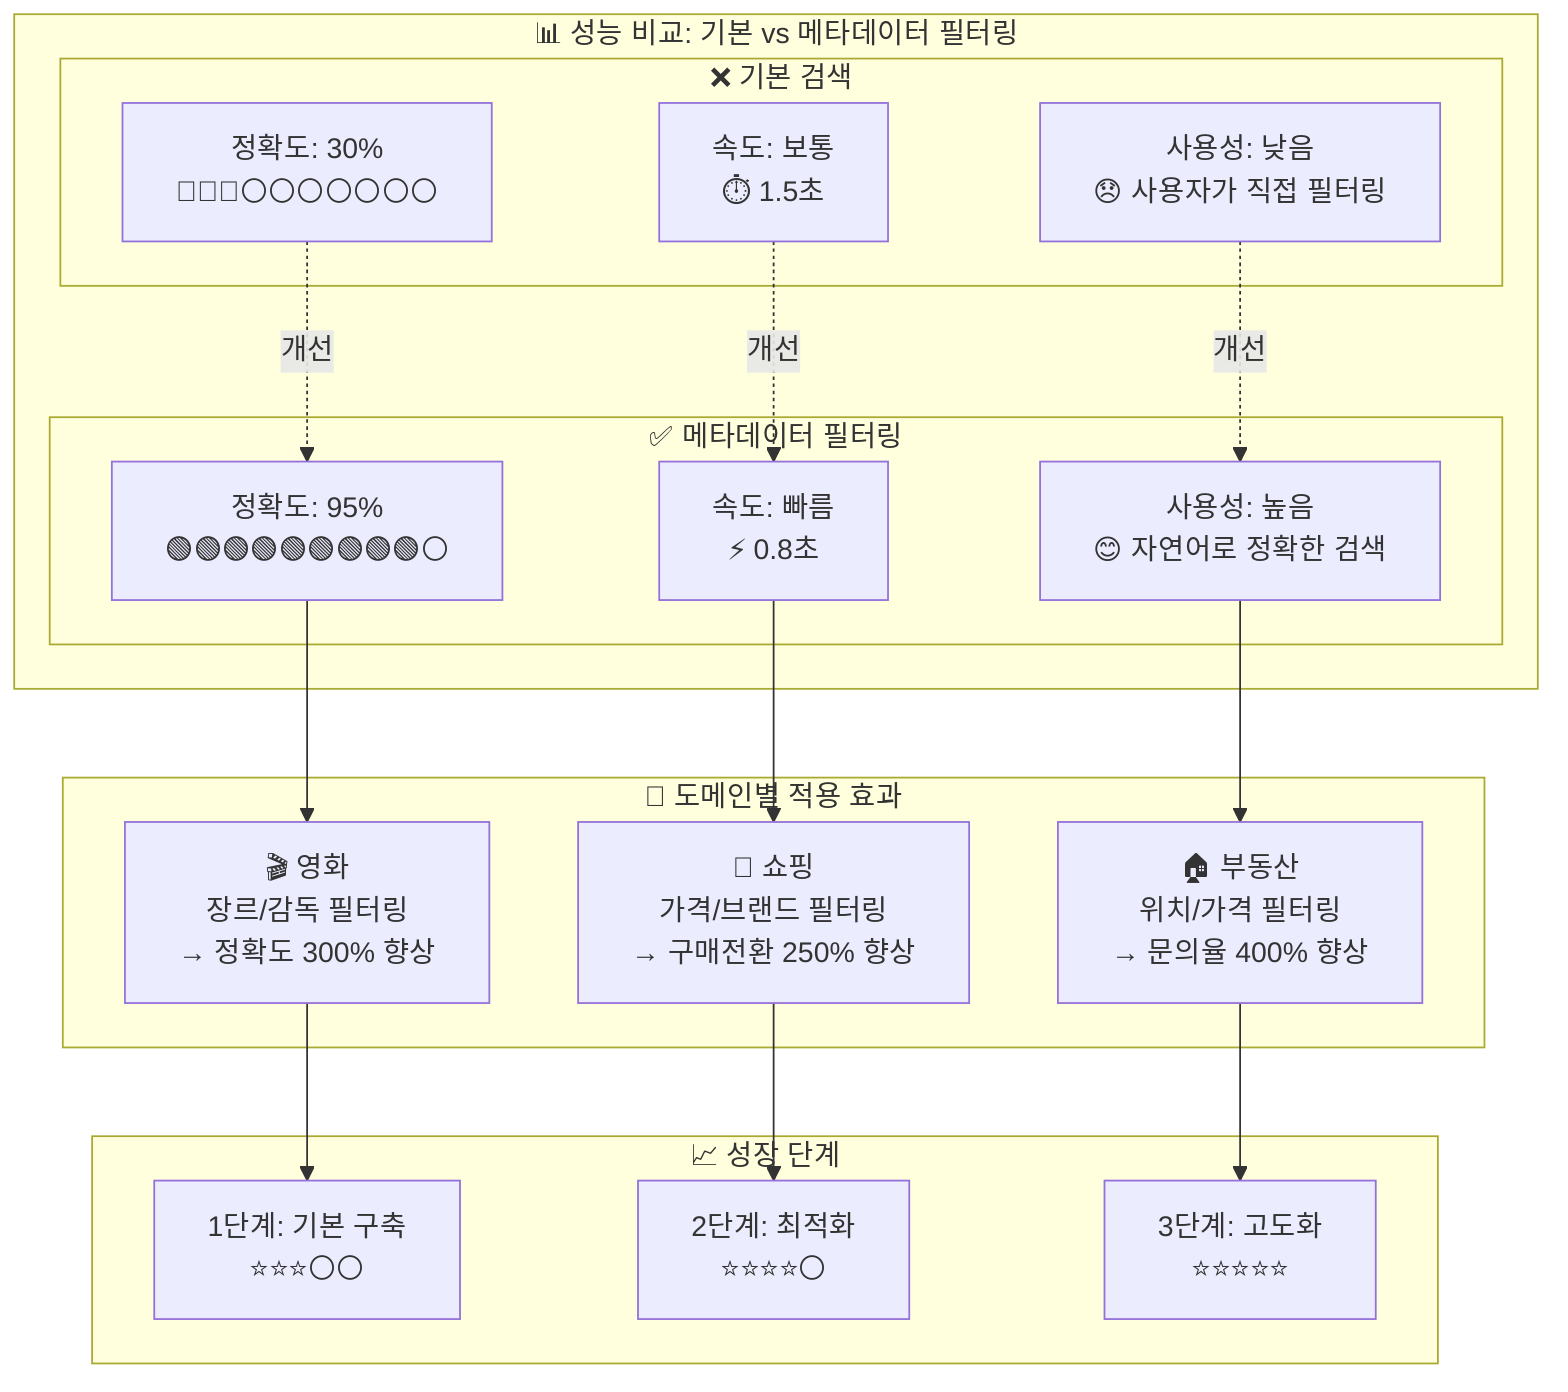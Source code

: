 graph TD
    subgraph "📊 성능 비교: 기본 vs 메타데이터 필터링"
        subgraph "❌ 기본 검색"
            A1[정확도: 30%<br/>🔴🔴🔴⚪⚪⚪⚪⚪⚪⚪]
            A2[속도: 보통<br/>⏱️ 1.5초]
            A3[사용성: 낮음<br/>😞 사용자가 직접 필터링]
        end
        
        subgraph "✅ 메타데이터 필터링"
            B1[정확도: 95%<br/>🟢🟢🟢🟢🟢🟢🟢🟢🟢⚪]
            B2[속도: 빠름<br/>⚡ 0.8초]
            B3[사용성: 높음<br/>😊 자연어로 정확한 검색]
        end
    end
    
    subgraph "🎯 도메인별 적용 효과"
        C1[🎬 영화<br/>장르/감독 필터링<br/>→ 정확도 300% 향상]
        C2[🛒 쇼핑<br/>가격/브랜드 필터링<br/>→ 구매전환 250% 향상]
        C3[🏠 부동산<br/>위치/가격 필터링<br/>→ 문의율 400% 향상]
    end
    
    subgraph "📈 성장 단계"
        D1[1단계: 기본 구축<br/>⭐⭐⭐⚪⚪]
        D2[2단계: 최적화<br/>⭐⭐⭐⭐⚪]
        D3[3단계: 고도화<br/>⭐⭐⭐⭐⭐]
    end
    
    A1 -.->|개선| B1
    A2 -.->|개선| B2
    A3 -.->|개선| B3
    
    B1 --> C1
    B2 --> C2
    B3 --> C3
    
    C1 --> D1
    C2 --> D2
    C3 --> D3